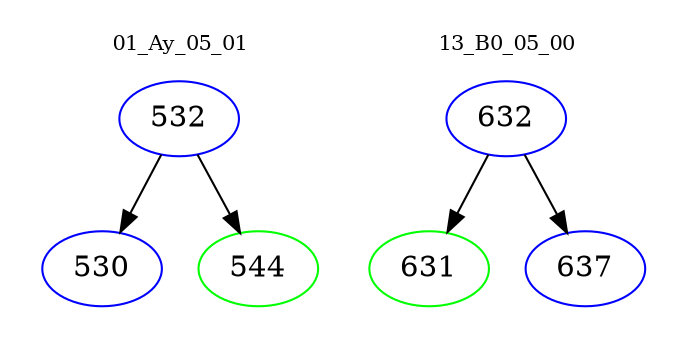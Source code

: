 digraph{
subgraph cluster_0 {
color = white
label = "01_Ay_05_01";
fontsize=10;
T0_532 [label="532", color="blue"]
T0_532 -> T0_530 [color="black"]
T0_530 [label="530", color="blue"]
T0_532 -> T0_544 [color="black"]
T0_544 [label="544", color="green"]
}
subgraph cluster_1 {
color = white
label = "13_B0_05_00";
fontsize=10;
T1_632 [label="632", color="blue"]
T1_632 -> T1_631 [color="black"]
T1_631 [label="631", color="green"]
T1_632 -> T1_637 [color="black"]
T1_637 [label="637", color="blue"]
}
}
